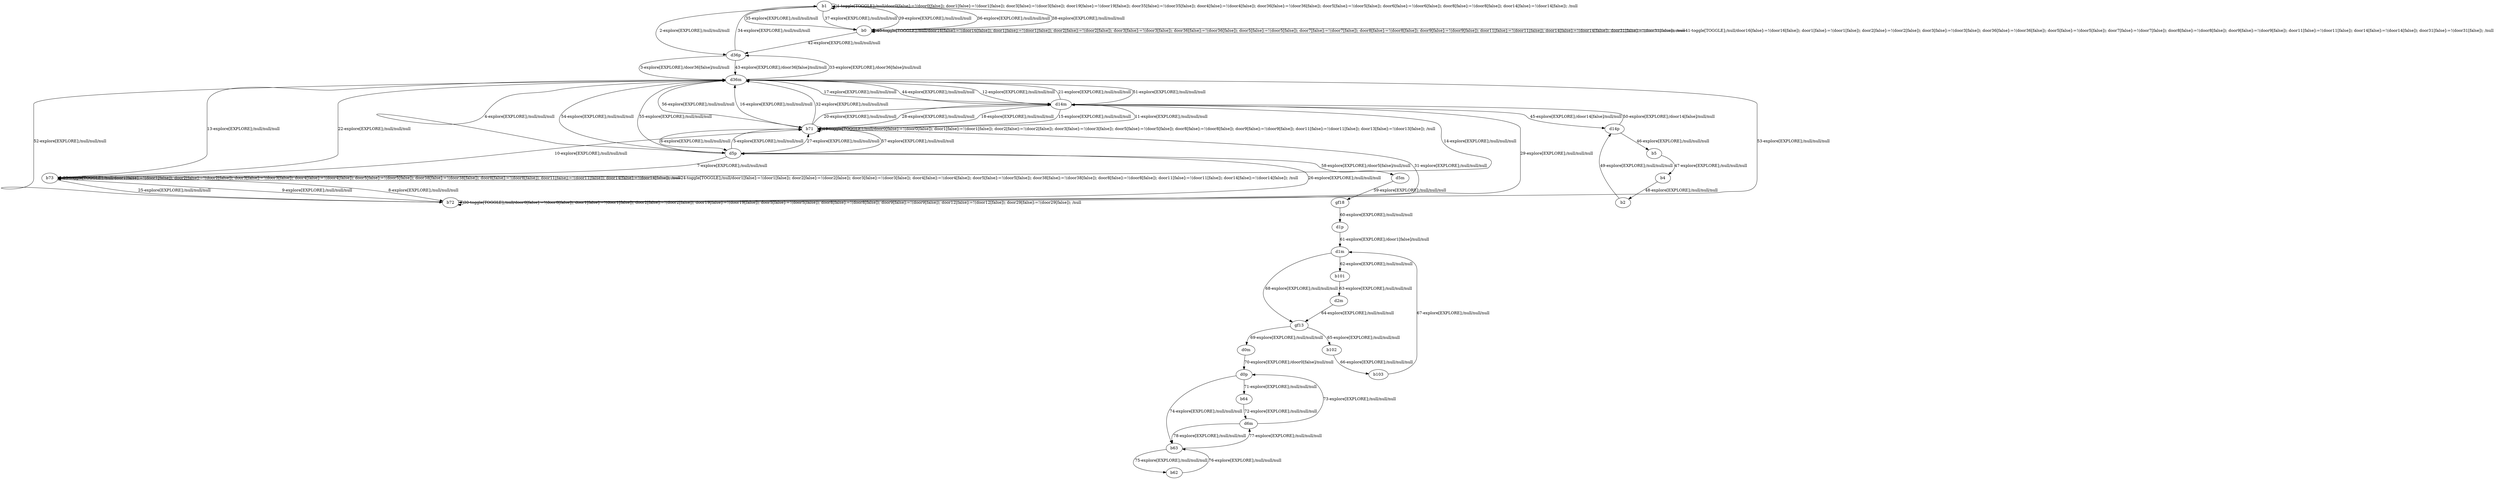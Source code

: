 # Total number of goals covered by this test: 4
# b63 --> d6m
# d6m --> b63
# b62 --> b63
# b64 --> d6m

digraph g {
"b1" -> "b1" [label = "1-toggle[TOGGLE];/null/door0[false]:=!(door0[false]); door1[false]:=!(door1[false]); door3[false]:=!(door3[false]); door19[false]:=!(door19[false]); door35[false]:=!(door35[false]); door4[false]:=!(door4[false]); door36[false]:=!(door36[false]); door5[false]:=!(door5[false]); door6[false]:=!(door6[false]); door8[false]:=!(door8[false]); door14[false]:=!(door14[false]); /null"];
"b1" -> "d36p" [label = "2-explore[EXPLORE];/null/null/null"];
"d36p" -> "d36m" [label = "3-explore[EXPLORE];/door36[false]/null/null"];
"d36m" -> "d5p" [label = "4-explore[EXPLORE];/null/null/null"];
"d5p" -> "b71" [label = "5-explore[EXPLORE];/null/null/null"];
"b71" -> "d5p" [label = "6-explore[EXPLORE];/null/null/null"];
"d5p" -> "b73" [label = "7-explore[EXPLORE];/null/null/null"];
"b73" -> "b72" [label = "8-explore[EXPLORE];/null/null/null"];
"b72" -> "b73" [label = "9-explore[EXPLORE];/null/null/null"];
"b73" -> "b71" [label = "10-explore[EXPLORE];/null/null/null"];
"b71" -> "d14m" [label = "11-explore[EXPLORE];/null/null/null"];
"d14m" -> "d36m" [label = "12-explore[EXPLORE];/null/null/null"];
"d36m" -> "b73" [label = "13-explore[EXPLORE];/null/null/null"];
"b73" -> "d14m" [label = "14-explore[EXPLORE];/null/null/null"];
"d14m" -> "b71" [label = "15-explore[EXPLORE];/null/null/null"];
"b71" -> "d36m" [label = "16-explore[EXPLORE];/null/null/null"];
"d36m" -> "d14m" [label = "17-explore[EXPLORE];/null/null/null"];
"d14m" -> "b71" [label = "18-explore[EXPLORE];/null/null/null"];
"b71" -> "b71" [label = "19-toggle[TOGGLE];/null/door0[false]:=!(door0[false]); door1[false]:=!(door1[false]); door2[false]:=!(door2[false]); door3[false]:=!(door3[false]); door5[false]:=!(door5[false]); door8[false]:=!(door8[false]); door9[false]:=!(door9[false]); door11[false]:=!(door11[false]); door13[false]:=!(door13[false]); /null"];
"b71" -> "d14m" [label = "20-explore[EXPLORE];/null/null/null"];
"d14m" -> "d36m" [label = "21-explore[EXPLORE];/null/null/null"];
"d36m" -> "b73" [label = "22-explore[EXPLORE];/null/null/null"];
"b73" -> "b73" [label = "23-toggle[TOGGLE];/null/door1[false]:=!(door1[false]); door2[false]:=!(door2[false]); door3[false]:=!(door3[false]); door4[false]:=!(door4[false]); door5[false]:=!(door5[false]); door38[false]:=!(door38[false]); door8[false]:=!(door8[false]); door11[false]:=!(door11[false]); door14[false]:=!(door14[false]); /null"];
"b73" -> "b73" [label = "24-toggle[TOGGLE];/null/door1[false]:=!(door1[false]); door2[false]:=!(door2[false]); door3[false]:=!(door3[false]); door4[false]:=!(door4[false]); door5[false]:=!(door5[false]); door38[false]:=!(door38[false]); door8[false]:=!(door8[false]); door11[false]:=!(door11[false]); door14[false]:=!(door14[false]); /null"];
"b73" -> "b72" [label = "25-explore[EXPLORE];/null/null/null"];
"b72" -> "d5p" [label = "26-explore[EXPLORE];/null/null/null"];
"d5p" -> "b71" [label = "27-explore[EXPLORE];/null/null/null"];
"b71" -> "d14m" [label = "28-explore[EXPLORE];/null/null/null"];
"d14m" -> "b72" [label = "29-explore[EXPLORE];/null/null/null"];
"b72" -> "b72" [label = "30-toggle[TOGGLE];/null/door0[false]:=!(door0[false]); door1[false]:=!(door1[false]); door2[false]:=!(door2[false]); door19[false]:=!(door19[false]); door5[false]:=!(door5[false]); door8[false]:=!(door8[false]); door9[false]:=!(door9[false]); door12[false]:=!(door12[false]); door29[false]:=!(door29[false]); /null"];
"b72" -> "b71" [label = "31-explore[EXPLORE];/null/null/null"];
"b71" -> "d36m" [label = "32-explore[EXPLORE];/null/null/null"];
"d36m" -> "d36p" [label = "33-explore[EXPLORE];/door36[false]/null/null"];
"d36p" -> "b1" [label = "34-explore[EXPLORE];/null/null/null"];
"b1" -> "b0" [label = "35-explore[EXPLORE];/null/null/null"];
"b0" -> "b1" [label = "36-explore[EXPLORE];/null/null/null"];
"b1" -> "b0" [label = "37-explore[EXPLORE];/null/null/null"];
"b0" -> "b1" [label = "38-explore[EXPLORE];/null/null/null"];
"b1" -> "b0" [label = "39-explore[EXPLORE];/null/null/null"];
"b0" -> "b0" [label = "40-toggle[TOGGLE];/null/door16[false]:=!(door16[false]); door1[false]:=!(door1[false]); door2[false]:=!(door2[false]); door3[false]:=!(door3[false]); door36[false]:=!(door36[false]); door5[false]:=!(door5[false]); door7[false]:=!(door7[false]); door8[false]:=!(door8[false]); door9[false]:=!(door9[false]); door11[false]:=!(door11[false]); door14[false]:=!(door14[false]); door31[false]:=!(door31[false]); /null"];
"b0" -> "b0" [label = "41-toggle[TOGGLE];/null/door16[false]:=!(door16[false]); door1[false]:=!(door1[false]); door2[false]:=!(door2[false]); door3[false]:=!(door3[false]); door36[false]:=!(door36[false]); door5[false]:=!(door5[false]); door7[false]:=!(door7[false]); door8[false]:=!(door8[false]); door9[false]:=!(door9[false]); door11[false]:=!(door11[false]); door14[false]:=!(door14[false]); door31[false]:=!(door31[false]); /null"];
"b0" -> "d36p" [label = "42-explore[EXPLORE];/null/null/null"];
"d36p" -> "d36m" [label = "43-explore[EXPLORE];/door36[false]/null/null"];
"d36m" -> "d14m" [label = "44-explore[EXPLORE];/null/null/null"];
"d14m" -> "d14p" [label = "45-explore[EXPLORE];/door14[false]/null/null"];
"d14p" -> "b5" [label = "46-explore[EXPLORE];/null/null/null"];
"b5" -> "b4" [label = "47-explore[EXPLORE];/null/null/null"];
"b4" -> "b2" [label = "48-explore[EXPLORE];/null/null/null"];
"b2" -> "d14p" [label = "49-explore[EXPLORE];/null/null/null"];
"d14p" -> "d14m" [label = "50-explore[EXPLORE];/door14[false]/null/null"];
"d14m" -> "d36m" [label = "51-explore[EXPLORE];/null/null/null"];
"d36m" -> "b72" [label = "52-explore[EXPLORE];/null/null/null"];
"b72" -> "d36m" [label = "53-explore[EXPLORE];/null/null/null"];
"d36m" -> "d5p" [label = "54-explore[EXPLORE];/null/null/null"];
"d5p" -> "d36m" [label = "55-explore[EXPLORE];/null/null/null"];
"d36m" -> "b71" [label = "56-explore[EXPLORE];/null/null/null"];
"b71" -> "d5p" [label = "57-explore[EXPLORE];/null/null/null"];
"d5p" -> "d5m" [label = "58-explore[EXPLORE];/door5[false]/null/null"];
"d5m" -> "gf18" [label = "59-explore[EXPLORE];/null/null/null"];
"gf18" -> "d1p" [label = "60-explore[EXPLORE];/null/null/null"];
"d1p" -> "d1m" [label = "61-explore[EXPLORE];/door1[false]/null/null"];
"d1m" -> "b101" [label = "62-explore[EXPLORE];/null/null/null"];
"b101" -> "d2m" [label = "63-explore[EXPLORE];/null/null/null"];
"d2m" -> "gf13" [label = "64-explore[EXPLORE];/null/null/null"];
"gf13" -> "b102" [label = "65-explore[EXPLORE];/null/null/null"];
"b102" -> "b103" [label = "66-explore[EXPLORE];/null/null/null"];
"b103" -> "d1m" [label = "67-explore[EXPLORE];/null/null/null"];
"d1m" -> "gf13" [label = "68-explore[EXPLORE];/null/null/null"];
"gf13" -> "d0m" [label = "69-explore[EXPLORE];/null/null/null"];
"d0m" -> "d0p" [label = "70-explore[EXPLORE];/door0[false]/null/null"];
"d0p" -> "b64" [label = "71-explore[EXPLORE];/null/null/null"];
"b64" -> "d6m" [label = "72-explore[EXPLORE];/null/null/null"];
"d6m" -> "d0p" [label = "73-explore[EXPLORE];/null/null/null"];
"d0p" -> "b63" [label = "74-explore[EXPLORE];/null/null/null"];
"b63" -> "b62" [label = "75-explore[EXPLORE];/null/null/null"];
"b62" -> "b63" [label = "76-explore[EXPLORE];/null/null/null"];
"b63" -> "d6m" [label = "77-explore[EXPLORE];/null/null/null"];
"d6m" -> "b63" [label = "78-explore[EXPLORE];/null/null/null"];
}